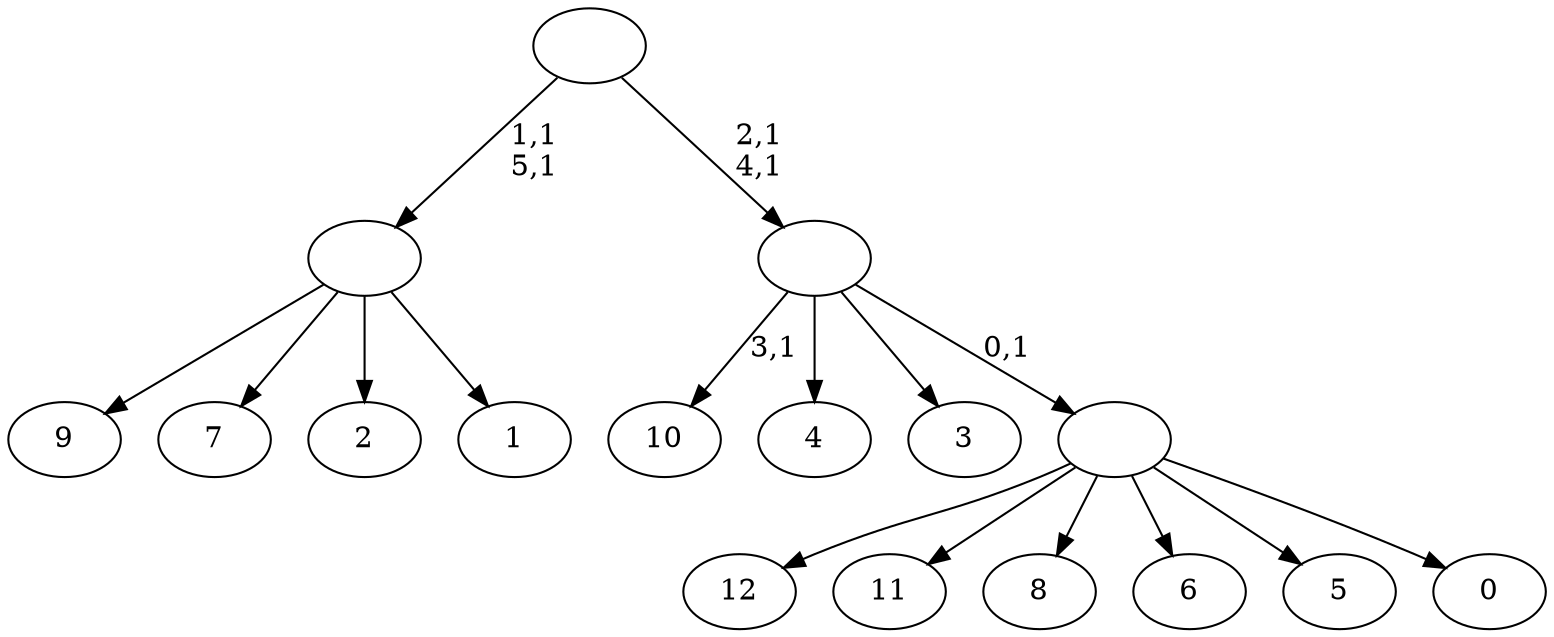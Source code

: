 digraph T {
	19 [label="12"]
	18 [label="11"]
	17 [label="10"]
	15 [label="9"]
	14 [label="8"]
	13 [label="7"]
	12 [label="6"]
	11 [label="5"]
	10 [label="4"]
	9 [label="3"]
	8 [label="2"]
	7 [label="1"]
	6 [label=""]
	4 [label="0"]
	3 [label=""]
	2 [label=""]
	0 [label=""]
	6 -> 15 [label=""]
	6 -> 13 [label=""]
	6 -> 8 [label=""]
	6 -> 7 [label=""]
	3 -> 19 [label=""]
	3 -> 18 [label=""]
	3 -> 14 [label=""]
	3 -> 12 [label=""]
	3 -> 11 [label=""]
	3 -> 4 [label=""]
	2 -> 17 [label="3,1"]
	2 -> 10 [label=""]
	2 -> 9 [label=""]
	2 -> 3 [label="0,1"]
	0 -> 2 [label="2,1\n4,1"]
	0 -> 6 [label="1,1\n5,1"]
}
